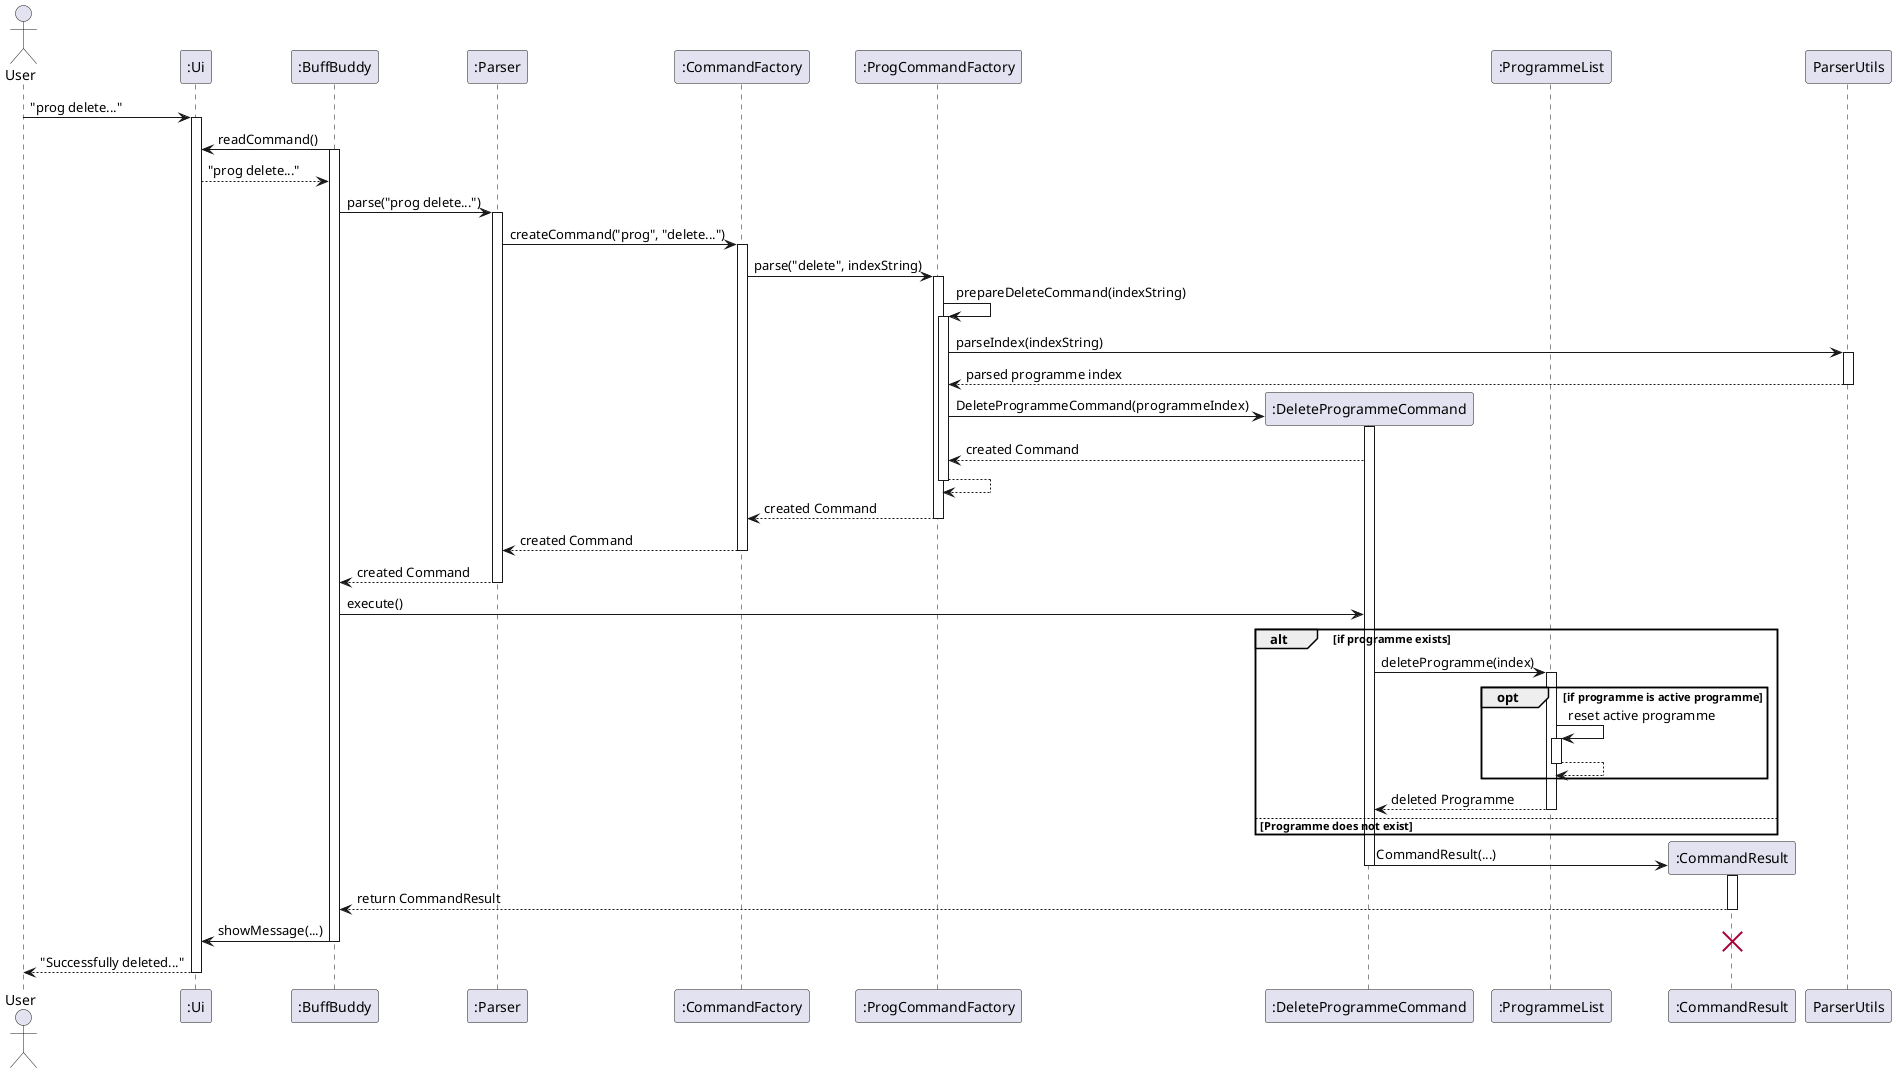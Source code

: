 @startuml
actor User
participant ":Ui" as Ui
participant ":BuffBuddy" as BuffBuddy
participant ":Parser" as Parser
participant ":CommandFactory" as CommandFactory
participant ":ProgCommandFactory" as ProgCommandFactory
participant ":DeleteProgrammeCommand" as Command
participant ":ProgrammeList" as Model
participant ":CommandResult" as CommandResult


User -> Ui : "prog delete..."
activate Ui
BuffBuddy -> Ui: readCommand()
activate BuffBuddy
Ui --> BuffBuddy : "prog delete..."

BuffBuddy -> Parser : parse("prog delete...")
activate Parser

Parser -> CommandFactory : createCommand("prog", "delete...")

activate CommandFactory

CommandFactory -> ProgCommandFactory : parse("delete", indexString)
activate ProgCommandFactory
ProgCommandFactory -> ProgCommandFactory : prepareDeleteCommand(indexString)
activate ProgCommandFactory


ProgCommandFactory -> "ParserUtils" : parseIndex(indexString)
activate "ParserUtils"
ProgCommandFactory <-- "ParserUtils" : parsed programme index
deactivate "ParserUtils"
create Command
ProgCommandFactory -> Command : DeleteProgrammeCommand(programmeIndex)


activate Command
ProgCommandFactory <-- Command: created Command
ProgCommandFactory --> ProgCommandFactory
deactivate ProgCommandFactory
CommandFactory <-- ProgCommandFactory: created Command
deactivate ProgCommandFactory
Parser <-- CommandFactory: created Command
deactivate CommandFactory
BuffBuddy <-- Parser: created Command
deactivate Parser


BuffBuddy -> Command : execute()


alt if programme exists
    Command -> Model : deleteProgramme(index)
    activate Model
    opt if programme is active programme
        Model -> Model: reset active programme
        activate Model
        Model --> Model
        deactivate Model
    end
    activate Model
    Command <-- Model: deleted Programme
    deactivate Model
else Programme does not exist

end
create CommandResult
Command -> CommandResult: CommandResult(...)


deactivate Command
activate CommandResult
BuffBuddy <-- CommandResult : return CommandResult
deactivate CommandResult
BuffBuddy -> Ui : showMessage(...)

deactivate BuffBuddy
destroy CommandResult
User <-- Ui : "Successfully deleted..."
deactivate Ui


@enduml